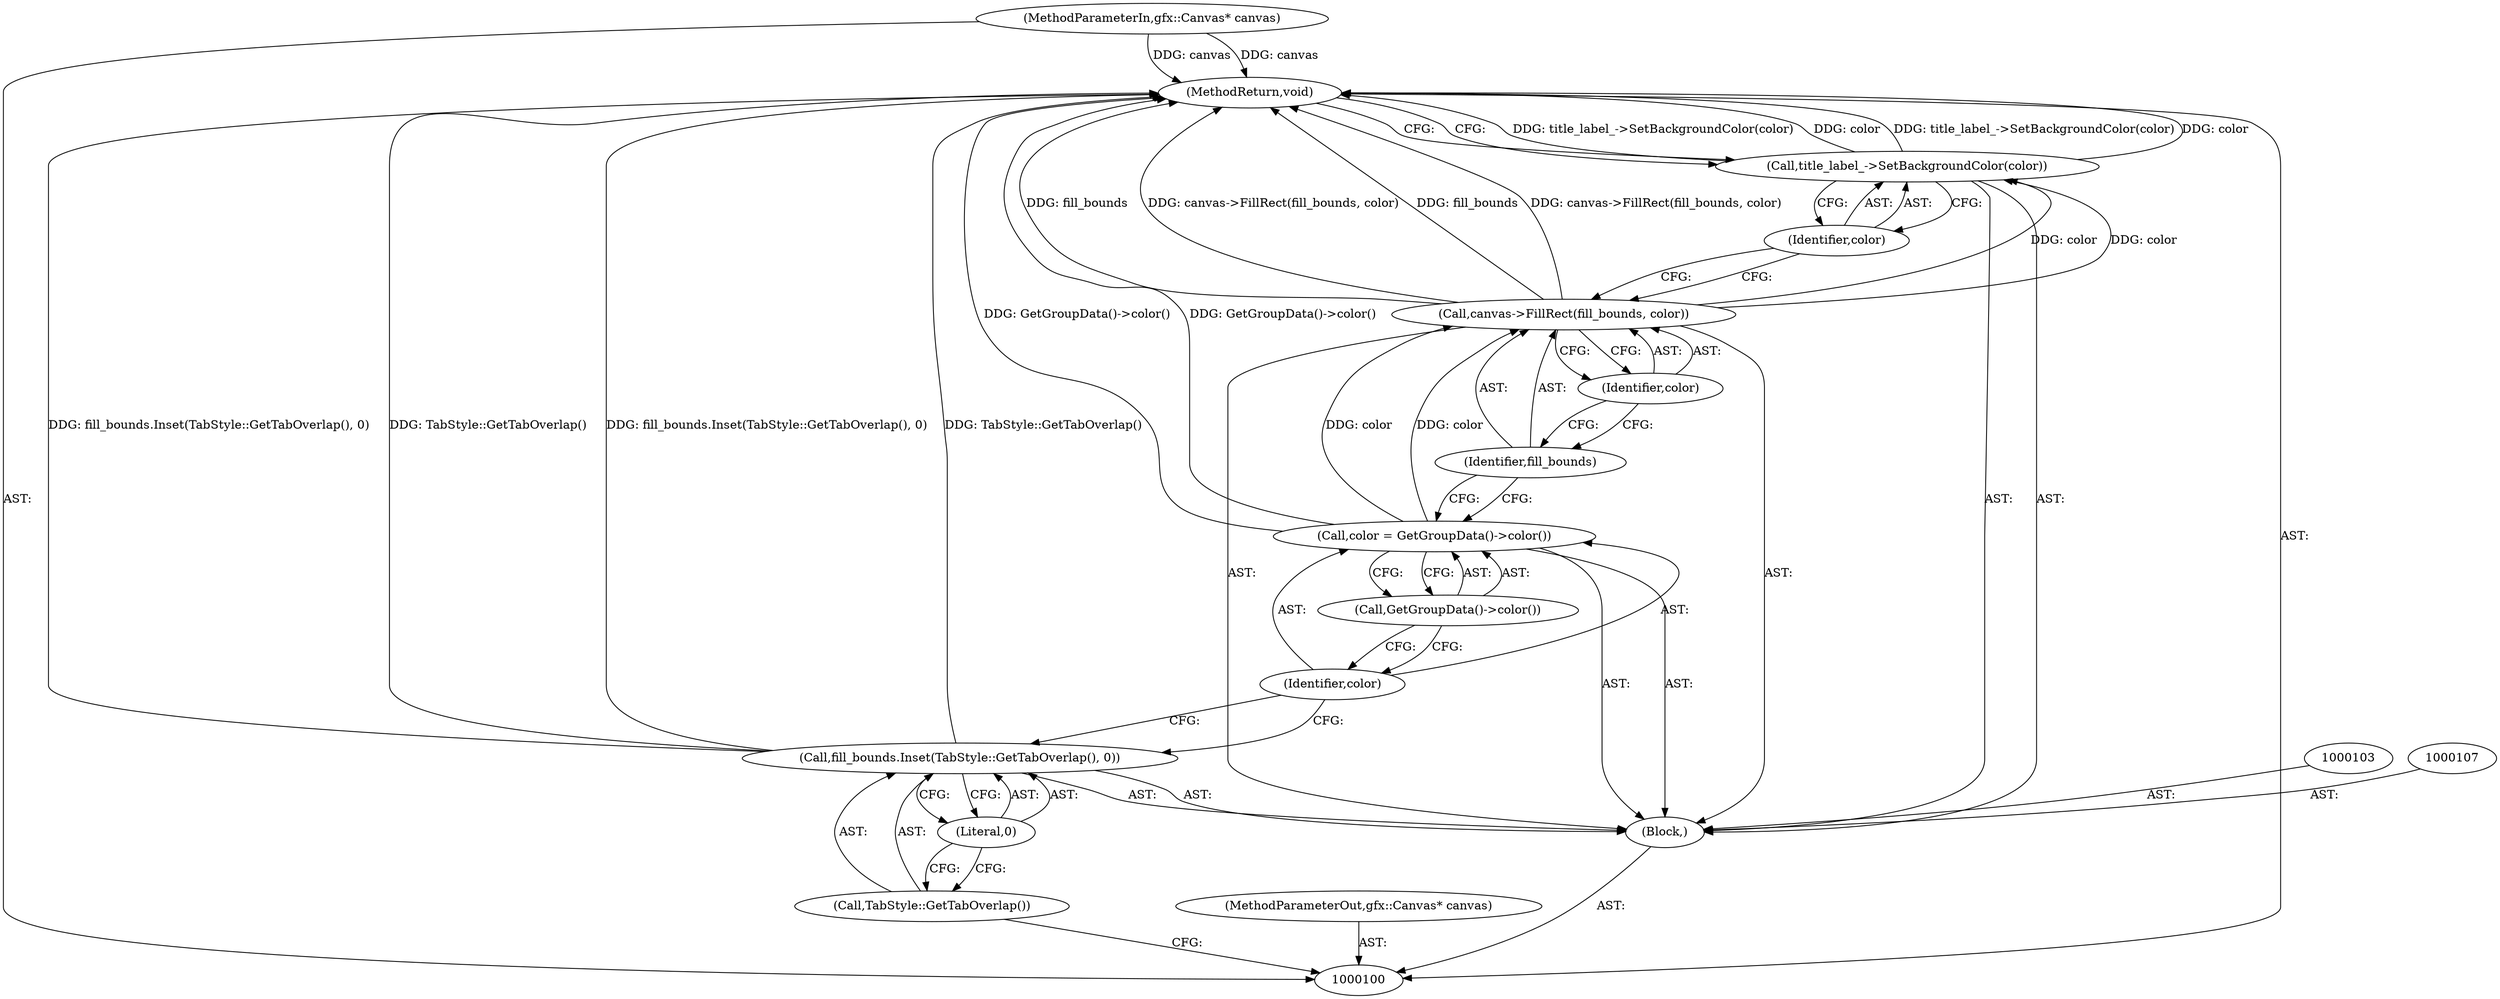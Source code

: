 digraph "0_Chrome_45d901b56f578a74b19ba0d10fa5c4c467f19303_0" {
"1000116" [label="(MethodReturn,void)"];
"1000101" [label="(MethodParameterIn,gfx::Canvas* canvas)"];
"1000160" [label="(MethodParameterOut,gfx::Canvas* canvas)"];
"1000102" [label="(Block,)"];
"1000105" [label="(Call,TabStyle::GetTabOverlap())"];
"1000104" [label="(Call,fill_bounds.Inset(TabStyle::GetTabOverlap(), 0))"];
"1000106" [label="(Literal,0)"];
"1000108" [label="(Call,color = GetGroupData()->color())"];
"1000109" [label="(Identifier,color)"];
"1000110" [label="(Call,GetGroupData()->color())"];
"1000112" [label="(Identifier,fill_bounds)"];
"1000111" [label="(Call,canvas->FillRect(fill_bounds, color))"];
"1000113" [label="(Identifier,color)"];
"1000114" [label="(Call,title_label_->SetBackgroundColor(color))"];
"1000115" [label="(Identifier,color)"];
"1000116" -> "1000100"  [label="AST: "];
"1000116" -> "1000114"  [label="CFG: "];
"1000104" -> "1000116"  [label="DDG: fill_bounds.Inset(TabStyle::GetTabOverlap(), 0)"];
"1000104" -> "1000116"  [label="DDG: TabStyle::GetTabOverlap()"];
"1000114" -> "1000116"  [label="DDG: title_label_->SetBackgroundColor(color)"];
"1000114" -> "1000116"  [label="DDG: color"];
"1000111" -> "1000116"  [label="DDG: fill_bounds"];
"1000111" -> "1000116"  [label="DDG: canvas->FillRect(fill_bounds, color)"];
"1000101" -> "1000116"  [label="DDG: canvas"];
"1000108" -> "1000116"  [label="DDG: GetGroupData()->color()"];
"1000101" -> "1000100"  [label="AST: "];
"1000101" -> "1000116"  [label="DDG: canvas"];
"1000160" -> "1000100"  [label="AST: "];
"1000102" -> "1000100"  [label="AST: "];
"1000103" -> "1000102"  [label="AST: "];
"1000104" -> "1000102"  [label="AST: "];
"1000107" -> "1000102"  [label="AST: "];
"1000108" -> "1000102"  [label="AST: "];
"1000111" -> "1000102"  [label="AST: "];
"1000114" -> "1000102"  [label="AST: "];
"1000105" -> "1000104"  [label="AST: "];
"1000105" -> "1000100"  [label="CFG: "];
"1000106" -> "1000105"  [label="CFG: "];
"1000104" -> "1000102"  [label="AST: "];
"1000104" -> "1000106"  [label="CFG: "];
"1000105" -> "1000104"  [label="AST: "];
"1000106" -> "1000104"  [label="AST: "];
"1000109" -> "1000104"  [label="CFG: "];
"1000104" -> "1000116"  [label="DDG: fill_bounds.Inset(TabStyle::GetTabOverlap(), 0)"];
"1000104" -> "1000116"  [label="DDG: TabStyle::GetTabOverlap()"];
"1000106" -> "1000104"  [label="AST: "];
"1000106" -> "1000105"  [label="CFG: "];
"1000104" -> "1000106"  [label="CFG: "];
"1000108" -> "1000102"  [label="AST: "];
"1000108" -> "1000110"  [label="CFG: "];
"1000109" -> "1000108"  [label="AST: "];
"1000110" -> "1000108"  [label="AST: "];
"1000112" -> "1000108"  [label="CFG: "];
"1000108" -> "1000116"  [label="DDG: GetGroupData()->color()"];
"1000108" -> "1000111"  [label="DDG: color"];
"1000109" -> "1000108"  [label="AST: "];
"1000109" -> "1000104"  [label="CFG: "];
"1000110" -> "1000109"  [label="CFG: "];
"1000110" -> "1000108"  [label="AST: "];
"1000110" -> "1000109"  [label="CFG: "];
"1000108" -> "1000110"  [label="CFG: "];
"1000112" -> "1000111"  [label="AST: "];
"1000112" -> "1000108"  [label="CFG: "];
"1000113" -> "1000112"  [label="CFG: "];
"1000111" -> "1000102"  [label="AST: "];
"1000111" -> "1000113"  [label="CFG: "];
"1000112" -> "1000111"  [label="AST: "];
"1000113" -> "1000111"  [label="AST: "];
"1000115" -> "1000111"  [label="CFG: "];
"1000111" -> "1000116"  [label="DDG: fill_bounds"];
"1000111" -> "1000116"  [label="DDG: canvas->FillRect(fill_bounds, color)"];
"1000108" -> "1000111"  [label="DDG: color"];
"1000111" -> "1000114"  [label="DDG: color"];
"1000113" -> "1000111"  [label="AST: "];
"1000113" -> "1000112"  [label="CFG: "];
"1000111" -> "1000113"  [label="CFG: "];
"1000114" -> "1000102"  [label="AST: "];
"1000114" -> "1000115"  [label="CFG: "];
"1000115" -> "1000114"  [label="AST: "];
"1000116" -> "1000114"  [label="CFG: "];
"1000114" -> "1000116"  [label="DDG: title_label_->SetBackgroundColor(color)"];
"1000114" -> "1000116"  [label="DDG: color"];
"1000111" -> "1000114"  [label="DDG: color"];
"1000115" -> "1000114"  [label="AST: "];
"1000115" -> "1000111"  [label="CFG: "];
"1000114" -> "1000115"  [label="CFG: "];
}
